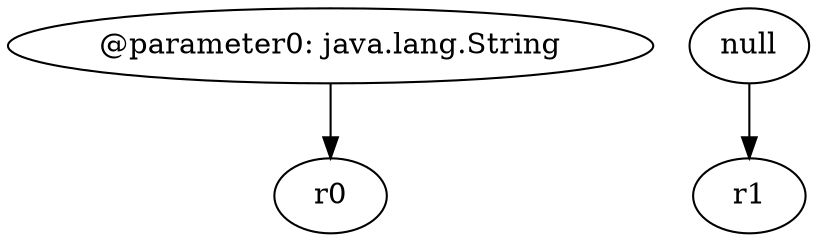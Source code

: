 digraph g {
0[label="@parameter0: java.lang.String"]
1[label="r0"]
0->1[label=""]
2[label="null"]
3[label="r1"]
2->3[label=""]
}